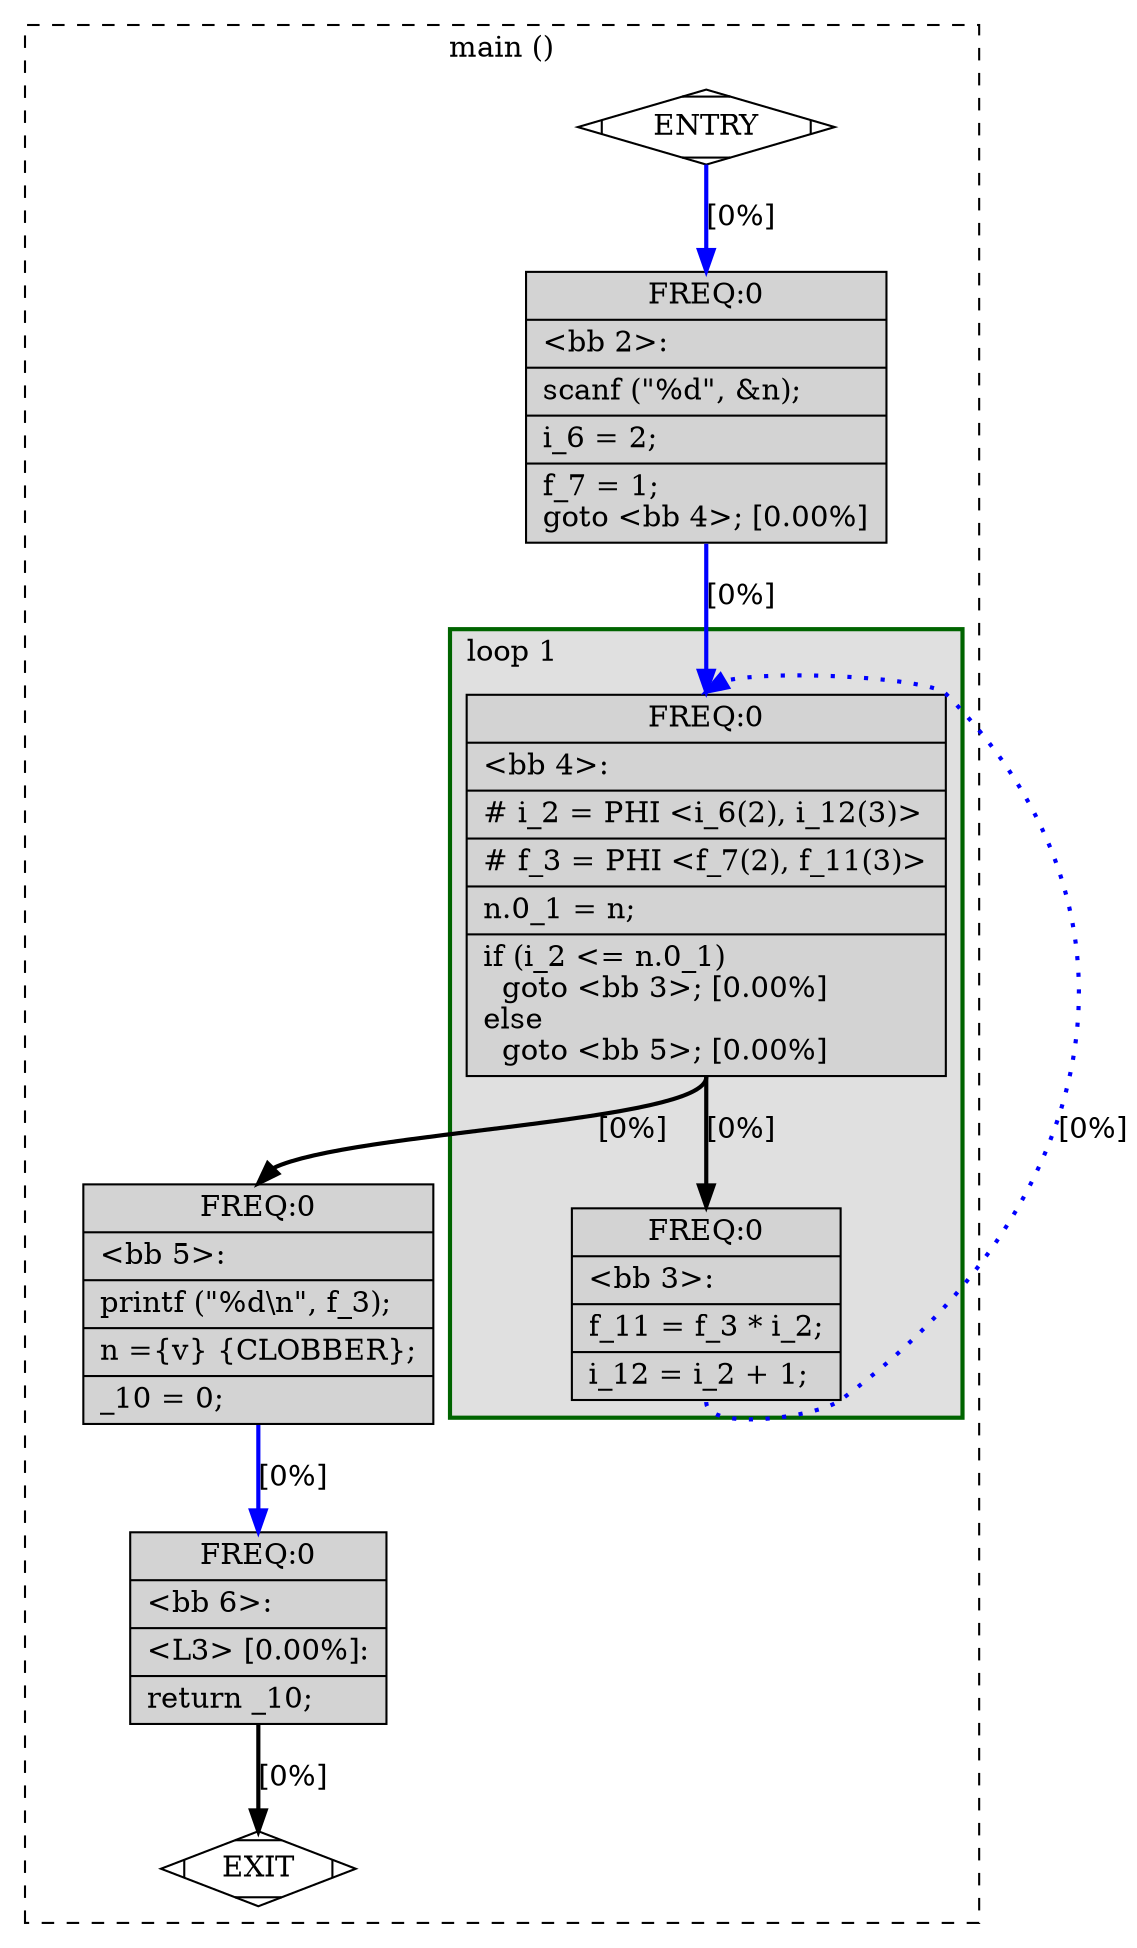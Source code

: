 digraph "test.c.227t.optimized" {
overlap=false;
subgraph "cluster_main" {
	style="dashed";
	color="black";
	label="main ()";
	subgraph cluster_0_1 {
	style="filled";
	color="darkgreen";
	fillcolor="grey88";
	label="loop 1";
	labeljust=l;
	penwidth=2;
	fn_0_basic_block_4 [shape=record,style=filled,fillcolor=lightgrey,label="{ FREQ:0 |\<bb\ 4\>:\l\
|#\ i_2\ =\ PHI\ \<i_6(2),\ i_12(3)\>\l\
|#\ f_3\ =\ PHI\ \<f_7(2),\ f_11(3)\>\l\
|n.0_1\ =\ n;\l\
|if\ (i_2\ \<=\ n.0_1)\l\
\ \ goto\ \<bb\ 3\>;\ [0.00%]\l\
else\l\
\ \ goto\ \<bb\ 5\>;\ [0.00%]\l\
}"];

	fn_0_basic_block_3 [shape=record,style=filled,fillcolor=lightgrey,label="{ FREQ:0 |\<bb\ 3\>:\l\
|f_11\ =\ f_3\ *\ i_2;\l\
|i_12\ =\ i_2\ +\ 1;\l\
}"];

	}
	fn_0_basic_block_0 [shape=Mdiamond,style=filled,fillcolor=white,label="ENTRY"];

	fn_0_basic_block_1 [shape=Mdiamond,style=filled,fillcolor=white,label="EXIT"];

	fn_0_basic_block_2 [shape=record,style=filled,fillcolor=lightgrey,label="{ FREQ:0 |\<bb\ 2\>:\l\
|scanf\ (\"%d\",\ &n);\l\
|i_6\ =\ 2;\l\
|f_7\ =\ 1;\l\
goto\ \<bb\ 4\>;\ [0.00%]\l\
}"];

	fn_0_basic_block_5 [shape=record,style=filled,fillcolor=lightgrey,label="{ FREQ:0 |\<bb\ 5\>:\l\
|printf\ (\"%d\\n\",\ f_3);\l\
|n\ =\{v\}\ \{CLOBBER\};\l\
|_10\ =\ 0;\l\
}"];

	fn_0_basic_block_6 [shape=record,style=filled,fillcolor=lightgrey,label="{ FREQ:0 |\<bb\ 6\>:\l\
|\<L3\>\ [0.00%]:\l\
|return\ _10;\l\
}"];

	fn_0_basic_block_0:s -> fn_0_basic_block_2:n [style="solid,bold",color=blue,weight=100,constraint=true, label="[0%]"];
	fn_0_basic_block_2:s -> fn_0_basic_block_4:n [style="solid,bold",color=blue,weight=100,constraint=true, label="[0%]"];
	fn_0_basic_block_3:s -> fn_0_basic_block_4:n [style="dotted,bold",color=blue,weight=10,constraint=false, label="[0%]"];
	fn_0_basic_block_4:s -> fn_0_basic_block_3:n [style="solid,bold",color=black,weight=10,constraint=true, label="[0%]"];
	fn_0_basic_block_4:s -> fn_0_basic_block_5:n [style="solid,bold",color=black,weight=10,constraint=true, label="[0%]"];
	fn_0_basic_block_5:s -> fn_0_basic_block_6:n [style="solid,bold",color=blue,weight=100,constraint=true, label="[0%]"];
	fn_0_basic_block_6:s -> fn_0_basic_block_1:n [style="solid,bold",color=black,weight=10,constraint=true, label="[0%]"];
	fn_0_basic_block_0:s -> fn_0_basic_block_1:n [style="invis",constraint=true];
}
}
